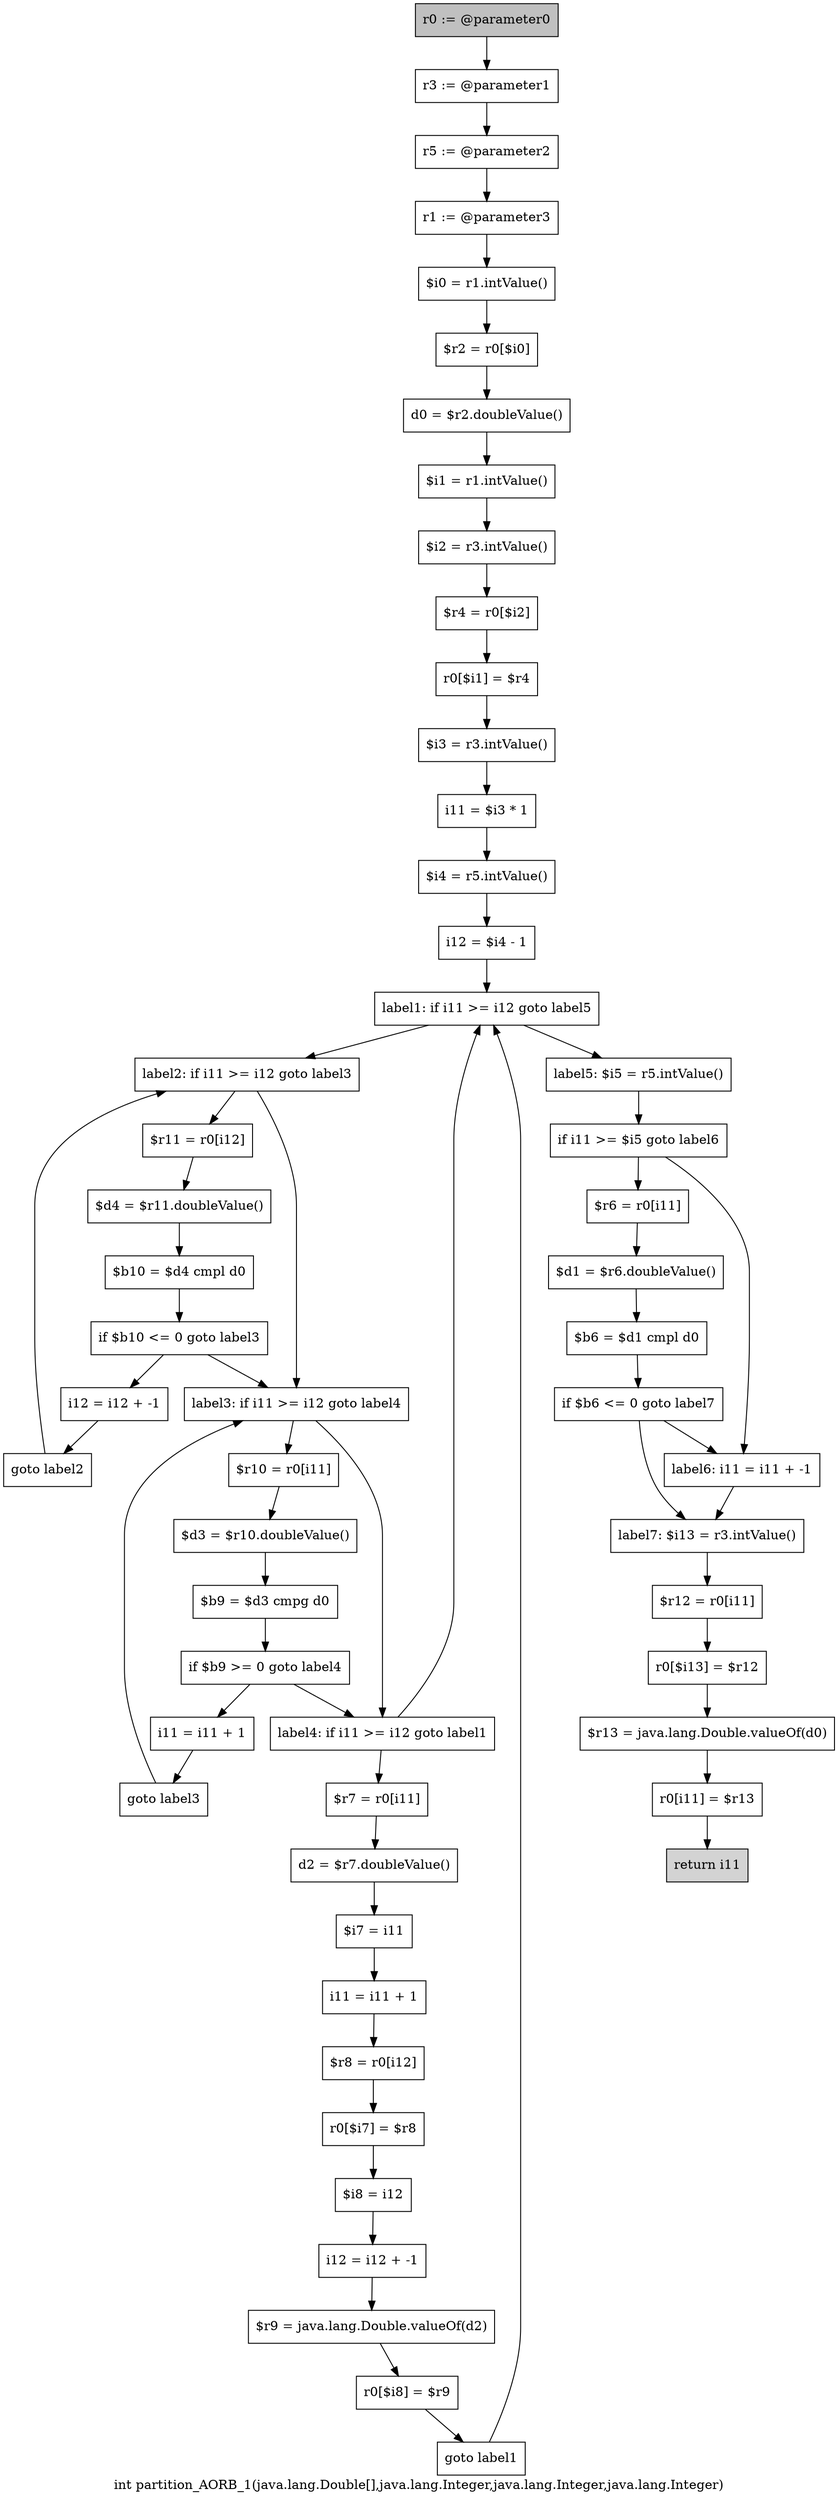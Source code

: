digraph "int partition_AORB_1(java.lang.Double[],java.lang.Integer,java.lang.Integer,java.lang.Integer)" {
    label="int partition_AORB_1(java.lang.Double[],java.lang.Integer,java.lang.Integer,java.lang.Integer)";
    node [shape=box];
    "0" [style=filled,fillcolor=gray,label="r0 := @parameter0",];
    "1" [label="r3 := @parameter1",];
    "0"->"1";
    "2" [label="r5 := @parameter2",];
    "1"->"2";
    "3" [label="r1 := @parameter3",];
    "2"->"3";
    "4" [label="$i0 = r1.intValue()",];
    "3"->"4";
    "5" [label="$r2 = r0[$i0]",];
    "4"->"5";
    "6" [label="d0 = $r2.doubleValue()",];
    "5"->"6";
    "7" [label="$i1 = r1.intValue()",];
    "6"->"7";
    "8" [label="$i2 = r3.intValue()",];
    "7"->"8";
    "9" [label="$r4 = r0[$i2]",];
    "8"->"9";
    "10" [label="r0[$i1] = $r4",];
    "9"->"10";
    "11" [label="$i3 = r3.intValue()",];
    "10"->"11";
    "12" [label="i11 = $i3 * 1",];
    "11"->"12";
    "13" [label="$i4 = r5.intValue()",];
    "12"->"13";
    "14" [label="i12 = $i4 - 1",];
    "13"->"14";
    "15" [label="label1: if i11 >= i12 goto label5",];
    "14"->"15";
    "16" [label="label2: if i11 >= i12 goto label3",];
    "15"->"16";
    "42" [label="label5: $i5 = r5.intValue()",];
    "15"->"42";
    "17" [label="$r11 = r0[i12]",];
    "16"->"17";
    "23" [label="label3: if i11 >= i12 goto label4",];
    "16"->"23";
    "18" [label="$d4 = $r11.doubleValue()",];
    "17"->"18";
    "19" [label="$b10 = $d4 cmpl d0",];
    "18"->"19";
    "20" [label="if $b10 <= 0 goto label3",];
    "19"->"20";
    "21" [label="i12 = i12 + -1",];
    "20"->"21";
    "20"->"23";
    "22" [label="goto label2",];
    "21"->"22";
    "22"->"16";
    "24" [label="$r10 = r0[i11]",];
    "23"->"24";
    "30" [label="label4: if i11 >= i12 goto label1",];
    "23"->"30";
    "25" [label="$d3 = $r10.doubleValue()",];
    "24"->"25";
    "26" [label="$b9 = $d3 cmpg d0",];
    "25"->"26";
    "27" [label="if $b9 >= 0 goto label4",];
    "26"->"27";
    "28" [label="i11 = i11 + 1",];
    "27"->"28";
    "27"->"30";
    "29" [label="goto label3",];
    "28"->"29";
    "29"->"23";
    "30"->"15";
    "31" [label="$r7 = r0[i11]",];
    "30"->"31";
    "32" [label="d2 = $r7.doubleValue()",];
    "31"->"32";
    "33" [label="$i7 = i11",];
    "32"->"33";
    "34" [label="i11 = i11 + 1",];
    "33"->"34";
    "35" [label="$r8 = r0[i12]",];
    "34"->"35";
    "36" [label="r0[$i7] = $r8",];
    "35"->"36";
    "37" [label="$i8 = i12",];
    "36"->"37";
    "38" [label="i12 = i12 + -1",];
    "37"->"38";
    "39" [label="$r9 = java.lang.Double.valueOf(d2)",];
    "38"->"39";
    "40" [label="r0[$i8] = $r9",];
    "39"->"40";
    "41" [label="goto label1",];
    "40"->"41";
    "41"->"15";
    "43" [label="if i11 >= $i5 goto label6",];
    "42"->"43";
    "44" [label="$r6 = r0[i11]",];
    "43"->"44";
    "48" [label="label6: i11 = i11 + -1",];
    "43"->"48";
    "45" [label="$d1 = $r6.doubleValue()",];
    "44"->"45";
    "46" [label="$b6 = $d1 cmpl d0",];
    "45"->"46";
    "47" [label="if $b6 <= 0 goto label7",];
    "46"->"47";
    "47"->"48";
    "49" [label="label7: $i13 = r3.intValue()",];
    "47"->"49";
    "48"->"49";
    "50" [label="$r12 = r0[i11]",];
    "49"->"50";
    "51" [label="r0[$i13] = $r12",];
    "50"->"51";
    "52" [label="$r13 = java.lang.Double.valueOf(d0)",];
    "51"->"52";
    "53" [label="r0[i11] = $r13",];
    "52"->"53";
    "54" [style=filled,fillcolor=lightgray,label="return i11",];
    "53"->"54";
}
